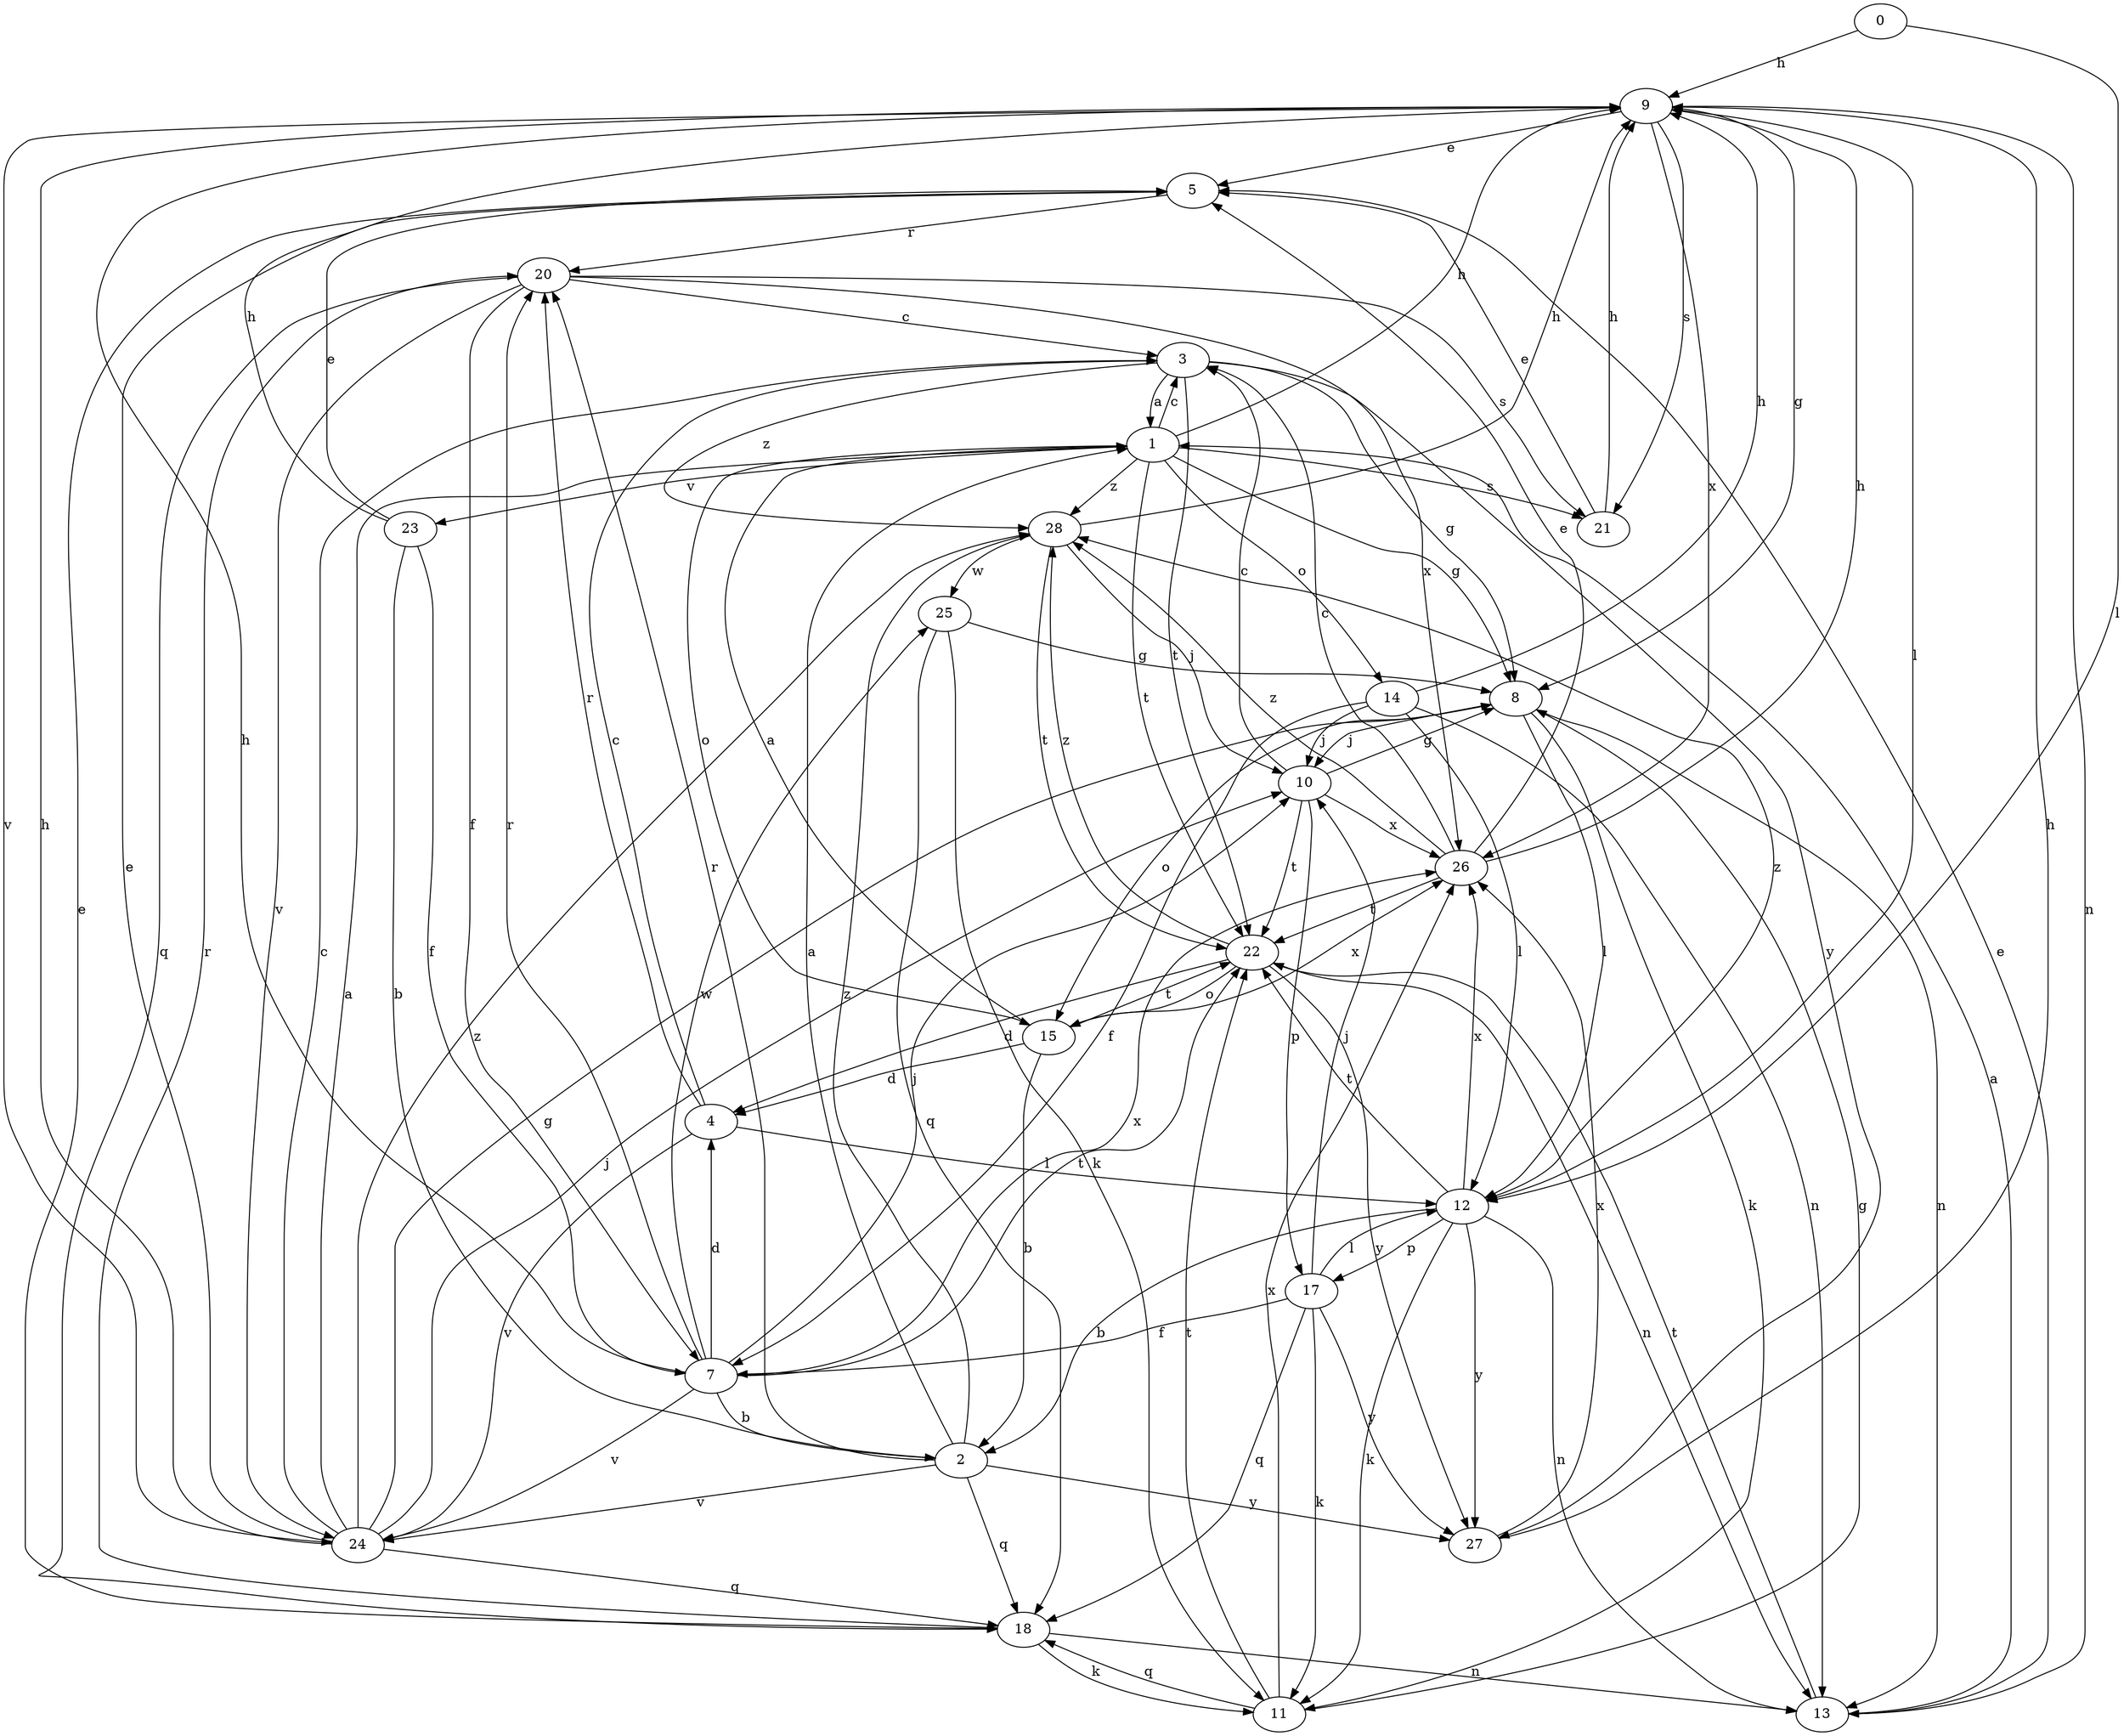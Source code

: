 strict digraph  {
0;
1;
2;
3;
4;
5;
7;
8;
9;
10;
11;
12;
13;
14;
15;
17;
18;
20;
21;
22;
23;
24;
25;
26;
27;
28;
0 -> 9  [label=h];
0 -> 12  [label=l];
1 -> 3  [label=c];
1 -> 8  [label=g];
1 -> 9  [label=h];
1 -> 14  [label=o];
1 -> 15  [label=o];
1 -> 21  [label=s];
1 -> 22  [label=t];
1 -> 23  [label=v];
1 -> 28  [label=z];
2 -> 1  [label=a];
2 -> 18  [label=q];
2 -> 20  [label=r];
2 -> 24  [label=v];
2 -> 27  [label=y];
2 -> 28  [label=z];
3 -> 1  [label=a];
3 -> 8  [label=g];
3 -> 22  [label=t];
3 -> 27  [label=y];
3 -> 28  [label=z];
4 -> 3  [label=c];
4 -> 12  [label=l];
4 -> 20  [label=r];
4 -> 24  [label=v];
5 -> 20  [label=r];
7 -> 2  [label=b];
7 -> 4  [label=d];
7 -> 9  [label=h];
7 -> 10  [label=j];
7 -> 20  [label=r];
7 -> 22  [label=t];
7 -> 24  [label=v];
7 -> 25  [label=w];
7 -> 26  [label=x];
8 -> 10  [label=j];
8 -> 11  [label=k];
8 -> 12  [label=l];
8 -> 13  [label=n];
8 -> 15  [label=o];
9 -> 5  [label=e];
9 -> 8  [label=g];
9 -> 12  [label=l];
9 -> 13  [label=n];
9 -> 21  [label=s];
9 -> 24  [label=v];
9 -> 26  [label=x];
10 -> 3  [label=c];
10 -> 8  [label=g];
10 -> 17  [label=p];
10 -> 22  [label=t];
10 -> 26  [label=x];
11 -> 8  [label=g];
11 -> 18  [label=q];
11 -> 22  [label=t];
11 -> 26  [label=x];
12 -> 2  [label=b];
12 -> 11  [label=k];
12 -> 13  [label=n];
12 -> 17  [label=p];
12 -> 22  [label=t];
12 -> 26  [label=x];
12 -> 27  [label=y];
12 -> 28  [label=z];
13 -> 1  [label=a];
13 -> 5  [label=e];
13 -> 22  [label=t];
14 -> 7  [label=f];
14 -> 9  [label=h];
14 -> 10  [label=j];
14 -> 12  [label=l];
14 -> 13  [label=n];
15 -> 1  [label=a];
15 -> 2  [label=b];
15 -> 4  [label=d];
15 -> 22  [label=t];
15 -> 26  [label=x];
17 -> 7  [label=f];
17 -> 10  [label=j];
17 -> 11  [label=k];
17 -> 12  [label=l];
17 -> 18  [label=q];
17 -> 27  [label=y];
18 -> 5  [label=e];
18 -> 11  [label=k];
18 -> 13  [label=n];
18 -> 20  [label=r];
20 -> 3  [label=c];
20 -> 7  [label=f];
20 -> 18  [label=q];
20 -> 21  [label=s];
20 -> 24  [label=v];
20 -> 26  [label=x];
21 -> 5  [label=e];
21 -> 9  [label=h];
22 -> 4  [label=d];
22 -> 13  [label=n];
22 -> 15  [label=o];
22 -> 27  [label=y];
22 -> 28  [label=z];
23 -> 2  [label=b];
23 -> 5  [label=e];
23 -> 7  [label=f];
23 -> 9  [label=h];
24 -> 1  [label=a];
24 -> 3  [label=c];
24 -> 5  [label=e];
24 -> 8  [label=g];
24 -> 9  [label=h];
24 -> 10  [label=j];
24 -> 18  [label=q];
24 -> 28  [label=z];
25 -> 8  [label=g];
25 -> 11  [label=k];
25 -> 18  [label=q];
26 -> 3  [label=c];
26 -> 5  [label=e];
26 -> 9  [label=h];
26 -> 22  [label=t];
26 -> 28  [label=z];
27 -> 9  [label=h];
27 -> 26  [label=x];
28 -> 9  [label=h];
28 -> 10  [label=j];
28 -> 22  [label=t];
28 -> 25  [label=w];
}
